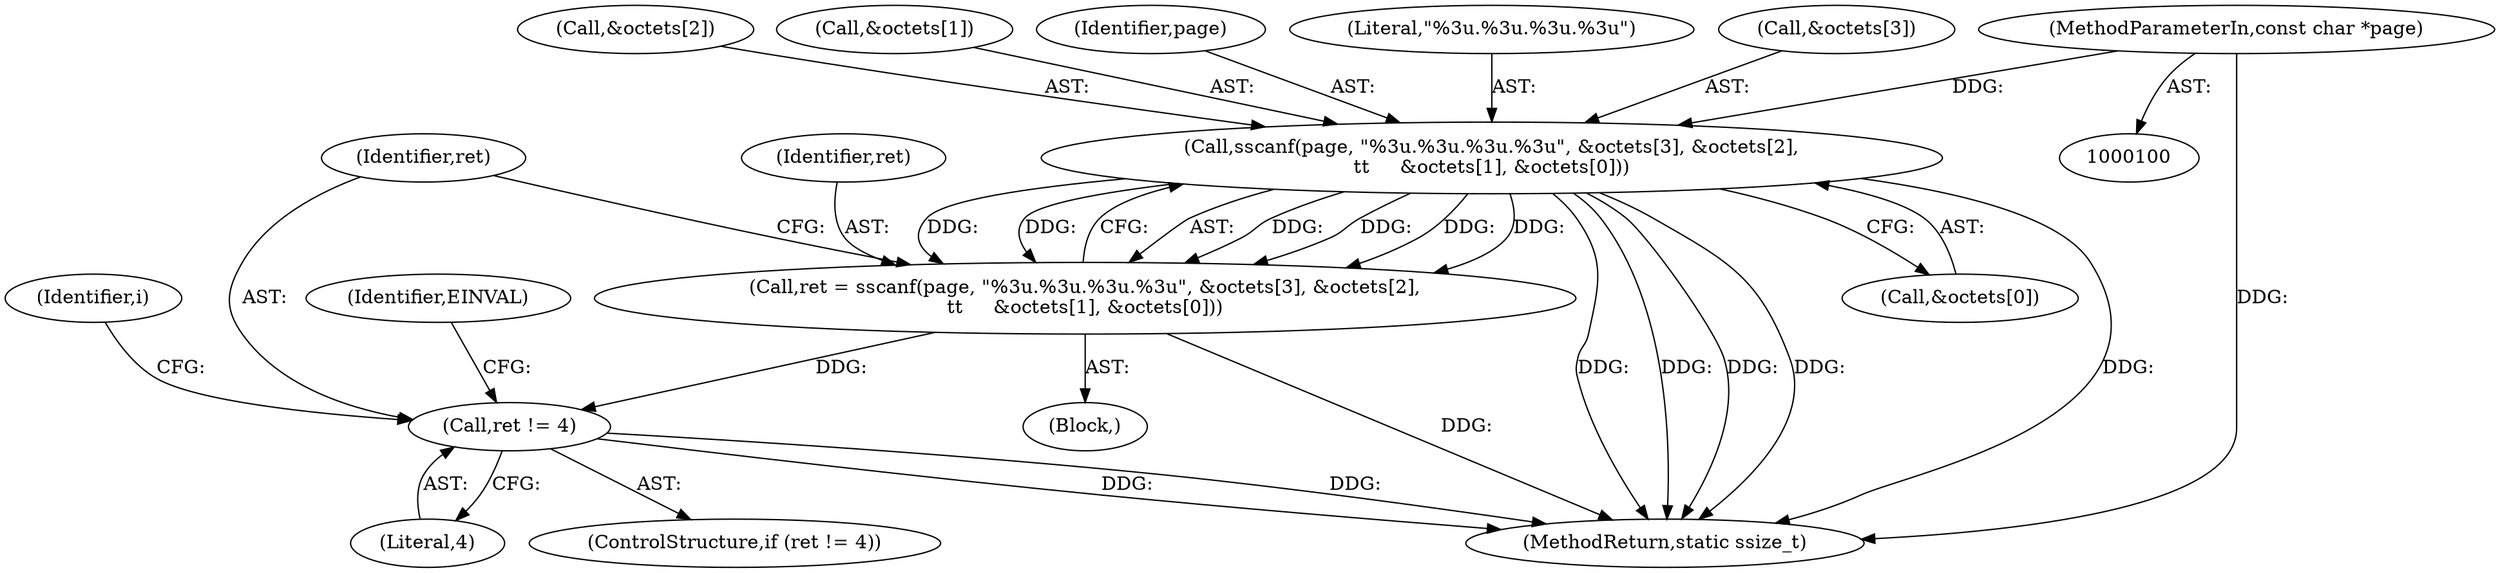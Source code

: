 digraph "0_linux_853bc26a7ea39e354b9f8889ae7ad1492ffa28d2@API" {
"1000126" [label="(Call,sscanf(page, \"%3u.%3u.%3u.%3u\", &octets[3], &octets[2],\n\t\t     &octets[1], &octets[0]))"];
"1000102" [label="(MethodParameterIn,const char *page)"];
"1000124" [label="(Call,ret = sscanf(page, \"%3u.%3u.%3u.%3u\", &octets[3], &octets[2],\n\t\t     &octets[1], &octets[0]))"];
"1000146" [label="(Call,ret != 4)"];
"1000147" [label="(Identifier,ret)"];
"1000126" [label="(Call,sscanf(page, \"%3u.%3u.%3u.%3u\", &octets[3], &octets[2],\n\t\t     &octets[1], &octets[0]))"];
"1000145" [label="(ControlStructure,if (ret != 4))"];
"1000151" [label="(Identifier,EINVAL)"];
"1000104" [label="(Block,)"];
"1000148" [label="(Literal,4)"];
"1000124" [label="(Call,ret = sscanf(page, \"%3u.%3u.%3u.%3u\", &octets[3], &octets[2],\n\t\t     &octets[1], &octets[0]))"];
"1000128" [label="(Literal,\"%3u.%3u.%3u.%3u\")"];
"1000129" [label="(Call,&octets[3])"];
"1000133" [label="(Call,&octets[2])"];
"1000252" [label="(MethodReturn,static ssize_t)"];
"1000102" [label="(MethodParameterIn,const char *page)"];
"1000125" [label="(Identifier,ret)"];
"1000146" [label="(Call,ret != 4)"];
"1000137" [label="(Call,&octets[1])"];
"1000141" [label="(Call,&octets[0])"];
"1000154" [label="(Identifier,i)"];
"1000127" [label="(Identifier,page)"];
"1000126" -> "1000124"  [label="AST: "];
"1000126" -> "1000141"  [label="CFG: "];
"1000127" -> "1000126"  [label="AST: "];
"1000128" -> "1000126"  [label="AST: "];
"1000129" -> "1000126"  [label="AST: "];
"1000133" -> "1000126"  [label="AST: "];
"1000137" -> "1000126"  [label="AST: "];
"1000141" -> "1000126"  [label="AST: "];
"1000124" -> "1000126"  [label="CFG: "];
"1000126" -> "1000252"  [label="DDG: "];
"1000126" -> "1000252"  [label="DDG: "];
"1000126" -> "1000252"  [label="DDG: "];
"1000126" -> "1000252"  [label="DDG: "];
"1000126" -> "1000252"  [label="DDG: "];
"1000126" -> "1000124"  [label="DDG: "];
"1000126" -> "1000124"  [label="DDG: "];
"1000126" -> "1000124"  [label="DDG: "];
"1000126" -> "1000124"  [label="DDG: "];
"1000126" -> "1000124"  [label="DDG: "];
"1000126" -> "1000124"  [label="DDG: "];
"1000102" -> "1000126"  [label="DDG: "];
"1000102" -> "1000100"  [label="AST: "];
"1000102" -> "1000252"  [label="DDG: "];
"1000124" -> "1000104"  [label="AST: "];
"1000125" -> "1000124"  [label="AST: "];
"1000147" -> "1000124"  [label="CFG: "];
"1000124" -> "1000252"  [label="DDG: "];
"1000124" -> "1000146"  [label="DDG: "];
"1000146" -> "1000145"  [label="AST: "];
"1000146" -> "1000148"  [label="CFG: "];
"1000147" -> "1000146"  [label="AST: "];
"1000148" -> "1000146"  [label="AST: "];
"1000151" -> "1000146"  [label="CFG: "];
"1000154" -> "1000146"  [label="CFG: "];
"1000146" -> "1000252"  [label="DDG: "];
"1000146" -> "1000252"  [label="DDG: "];
}
